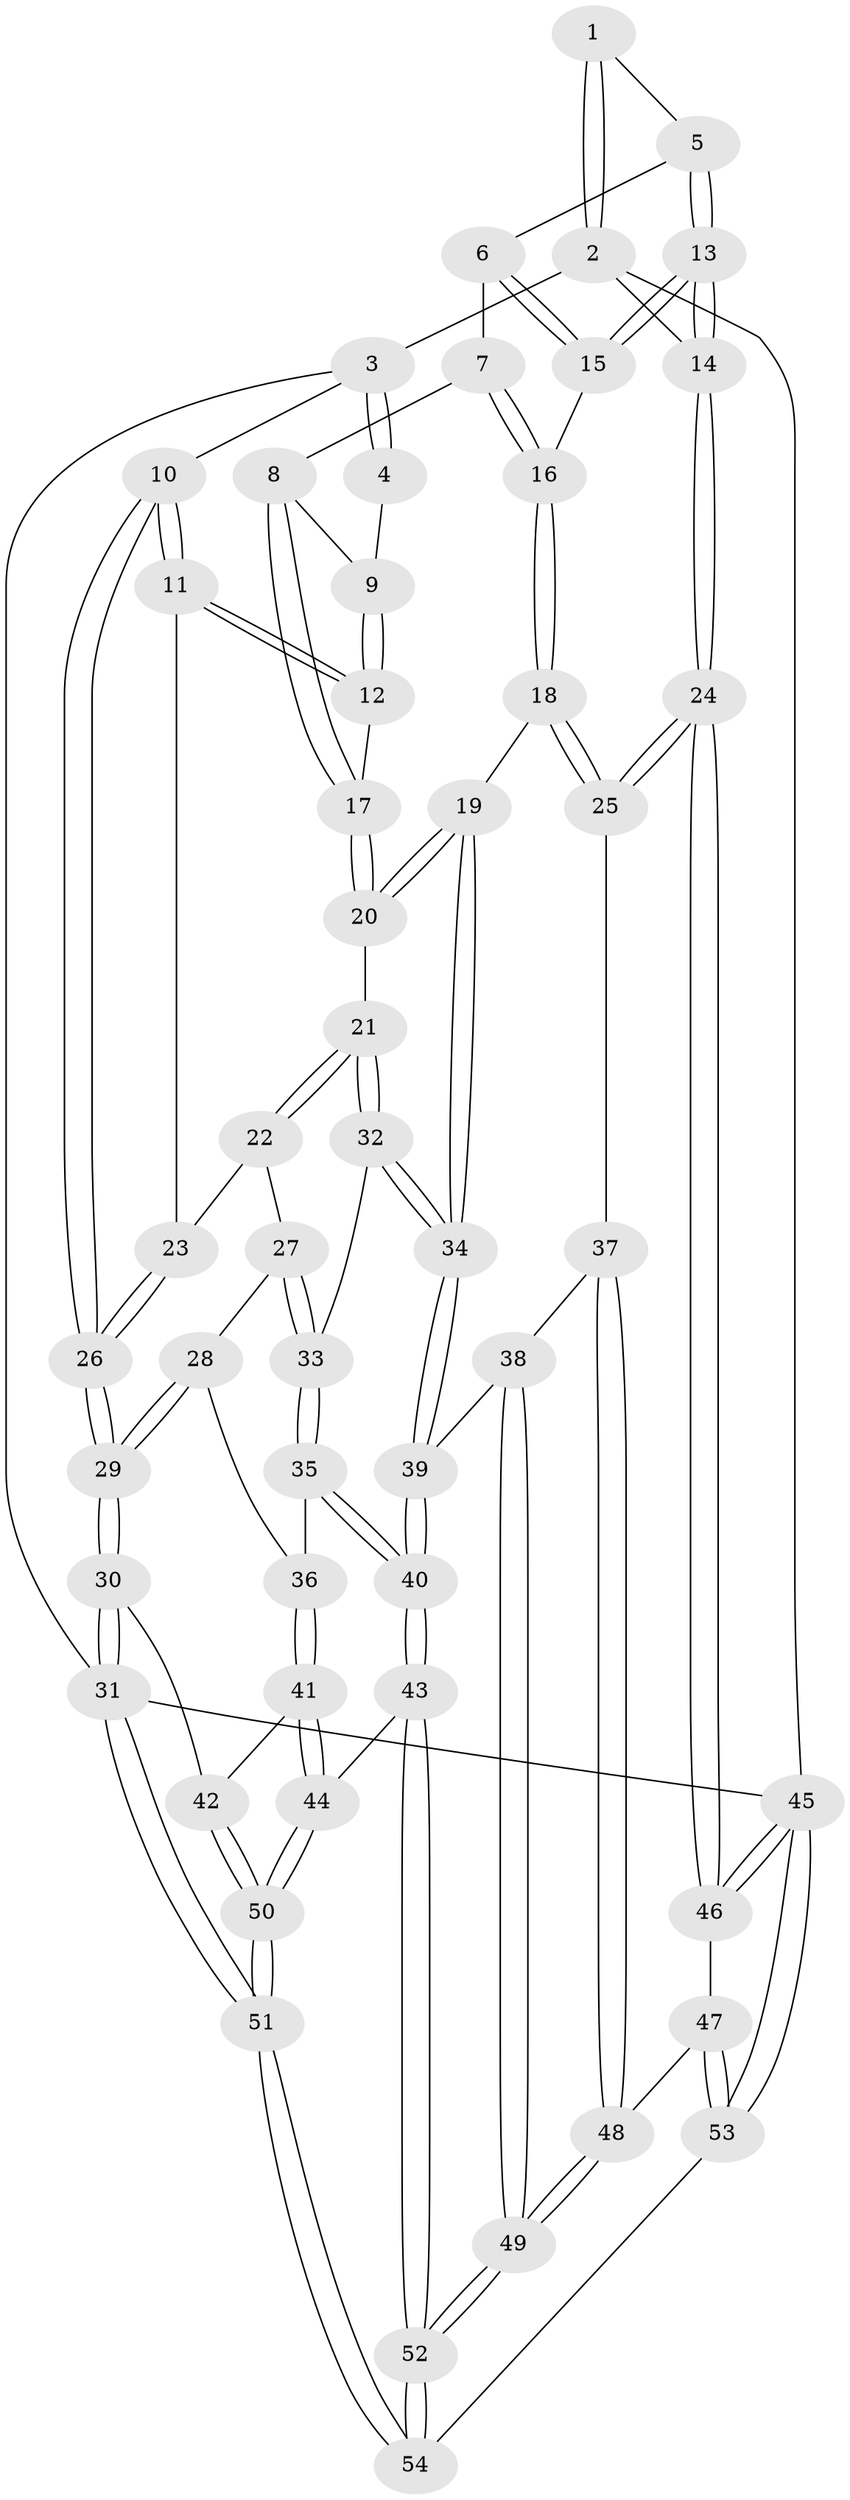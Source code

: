 // coarse degree distribution, {2: 0.05405405405405406, 4: 0.2702702702702703, 3: 0.16216216216216217, 5: 0.2972972972972973, 7: 0.08108108108108109, 6: 0.10810810810810811, 8: 0.02702702702702703}
// Generated by graph-tools (version 1.1) at 2025/06/03/04/25 22:06:11]
// undirected, 54 vertices, 132 edges
graph export_dot {
graph [start="1"]
  node [color=gray90,style=filled];
  1 [pos="+0.7789493841265608+0"];
  2 [pos="+1+0"];
  3 [pos="+0+0"];
  4 [pos="+0.6899899680576239+0"];
  5 [pos="+0.8084232931209144+0.15771916535219793"];
  6 [pos="+0.7927107844052607+0.27240990042788454"];
  7 [pos="+0.6310346267614562+0.2705945484939782"];
  8 [pos="+0.6246551677969764+0.26756741847594295"];
  9 [pos="+0.6578858679883615+0"];
  10 [pos="+0+0"];
  11 [pos="+0.28029752411897435+0.22558665660947"];
  12 [pos="+0.2852247996183392+0.22428509598182036"];
  13 [pos="+0.9872416623489906+0.3616717760899095"];
  14 [pos="+1+0.4117127820909034"];
  15 [pos="+0.836241292531697+0.3254512064544469"];
  16 [pos="+0.7386646991270123+0.39316990764041493"];
  17 [pos="+0.571728375078531+0.30969876127661905"];
  18 [pos="+0.7251605558313384+0.48797647208809325"];
  19 [pos="+0.7140712230798879+0.4910167305961115"];
  20 [pos="+0.5653149242962271+0.3738928450165336"];
  21 [pos="+0.5125617330486038+0.4513564734664019"];
  22 [pos="+0.2793556362000999+0.3400734680854514"];
  23 [pos="+0.2740326178882563+0.3119160414209608"];
  24 [pos="+1+0.4986964417455557"];
  25 [pos="+0.857730471221823+0.5465548211578674"];
  26 [pos="+0+0.4898790728879957"];
  27 [pos="+0.27759965935290115+0.35904906572134593"];
  28 [pos="+0.14729673223220088+0.5071842926332137"];
  29 [pos="+0+0.49771754742402885"];
  30 [pos="+0+0.5185500037728209"];
  31 [pos="+0+1"];
  32 [pos="+0.5120289584323293+0.4695007381123596"];
  33 [pos="+0.33474024416171033+0.5403810275127999"];
  34 [pos="+0.5765409577523652+0.614001279450492"];
  35 [pos="+0.3323496733912316+0.5794850599255309"];
  36 [pos="+0.199701550186961+0.6147363447415163"];
  37 [pos="+0.7895582528447124+0.650320984085309"];
  38 [pos="+0.6144746281953473+0.6579056036274523"];
  39 [pos="+0.5717899825264317+0.6350702603756635"];
  40 [pos="+0.44680763237960314+0.7277141307188938"];
  41 [pos="+0.16477856830627835+0.6641516643298255"];
  42 [pos="+0.10519343898510897+0.6792209532345632"];
  43 [pos="+0.4354545998205401+0.7694118867848997"];
  44 [pos="+0.29759183165250375+0.8259254821990717"];
  45 [pos="+1+1"];
  46 [pos="+1+0.6991505425481696"];
  47 [pos="+0.9424900320592081+0.7685720412826382"];
  48 [pos="+0.8056684296134852+0.7961224736847502"];
  49 [pos="+0.7560508650186253+0.8461553248412721"];
  50 [pos="+0+1"];
  51 [pos="+0+1"];
  52 [pos="+0.6664479274949342+1"];
  53 [pos="+0.7940116718083162+1"];
  54 [pos="+0.6708954059806596+1"];
  1 -- 2;
  1 -- 2;
  1 -- 5;
  2 -- 3;
  2 -- 14;
  2 -- 45;
  3 -- 4;
  3 -- 4;
  3 -- 10;
  3 -- 31;
  4 -- 9;
  5 -- 6;
  5 -- 13;
  5 -- 13;
  6 -- 7;
  6 -- 15;
  6 -- 15;
  7 -- 8;
  7 -- 16;
  7 -- 16;
  8 -- 9;
  8 -- 17;
  8 -- 17;
  9 -- 12;
  9 -- 12;
  10 -- 11;
  10 -- 11;
  10 -- 26;
  10 -- 26;
  11 -- 12;
  11 -- 12;
  11 -- 23;
  12 -- 17;
  13 -- 14;
  13 -- 14;
  13 -- 15;
  13 -- 15;
  14 -- 24;
  14 -- 24;
  15 -- 16;
  16 -- 18;
  16 -- 18;
  17 -- 20;
  17 -- 20;
  18 -- 19;
  18 -- 25;
  18 -- 25;
  19 -- 20;
  19 -- 20;
  19 -- 34;
  19 -- 34;
  20 -- 21;
  21 -- 22;
  21 -- 22;
  21 -- 32;
  21 -- 32;
  22 -- 23;
  22 -- 27;
  23 -- 26;
  23 -- 26;
  24 -- 25;
  24 -- 25;
  24 -- 46;
  24 -- 46;
  25 -- 37;
  26 -- 29;
  26 -- 29;
  27 -- 28;
  27 -- 33;
  27 -- 33;
  28 -- 29;
  28 -- 29;
  28 -- 36;
  29 -- 30;
  29 -- 30;
  30 -- 31;
  30 -- 31;
  30 -- 42;
  31 -- 51;
  31 -- 51;
  31 -- 45;
  32 -- 33;
  32 -- 34;
  32 -- 34;
  33 -- 35;
  33 -- 35;
  34 -- 39;
  34 -- 39;
  35 -- 36;
  35 -- 40;
  35 -- 40;
  36 -- 41;
  36 -- 41;
  37 -- 38;
  37 -- 48;
  37 -- 48;
  38 -- 39;
  38 -- 49;
  38 -- 49;
  39 -- 40;
  39 -- 40;
  40 -- 43;
  40 -- 43;
  41 -- 42;
  41 -- 44;
  41 -- 44;
  42 -- 50;
  42 -- 50;
  43 -- 44;
  43 -- 52;
  43 -- 52;
  44 -- 50;
  44 -- 50;
  45 -- 46;
  45 -- 46;
  45 -- 53;
  45 -- 53;
  46 -- 47;
  47 -- 48;
  47 -- 53;
  47 -- 53;
  48 -- 49;
  48 -- 49;
  49 -- 52;
  49 -- 52;
  50 -- 51;
  50 -- 51;
  51 -- 54;
  51 -- 54;
  52 -- 54;
  52 -- 54;
  53 -- 54;
}
